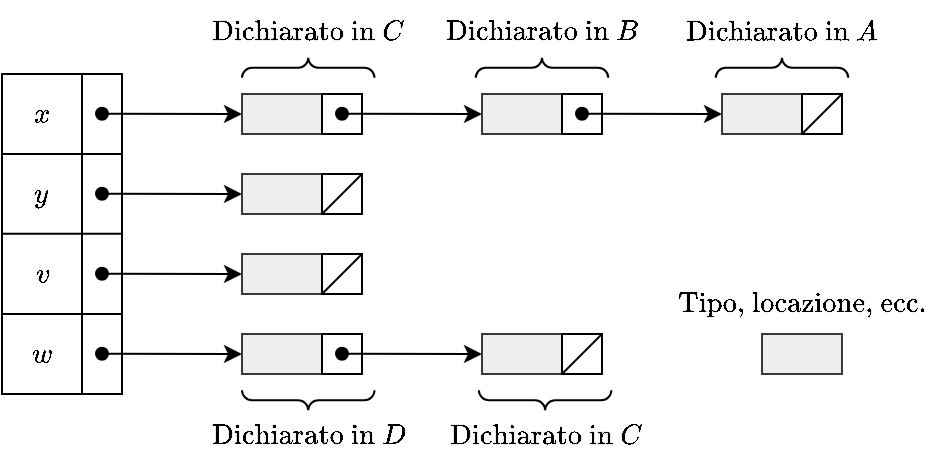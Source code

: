 <mxfile version="20.7.4" type="device"><diagram id="L7-STjLdlr2nI3EzWVXZ" name="Pagina-1"><mxGraphModel dx="700" dy="431" grid="1" gridSize="10" guides="1" tooltips="1" connect="1" arrows="1" fold="1" page="1" pageScale="1" pageWidth="827" pageHeight="1169" math="1" shadow="0"><root><mxCell id="0"/><mxCell id="1" parent="0"/><mxCell id="MuzLvIMsJn3BXusgWRDd-4" value="" style="rounded=0;whiteSpace=wrap;html=1;" vertex="1" parent="1"><mxGeometry x="280" y="160" width="40" height="160" as="geometry"/></mxCell><mxCell id="MuzLvIMsJn3BXusgWRDd-5" value="" style="rounded=0;whiteSpace=wrap;html=1;" vertex="1" parent="1"><mxGeometry x="320" y="160" width="20" height="160" as="geometry"/></mxCell><mxCell id="MuzLvIMsJn3BXusgWRDd-6" value="" style="endArrow=none;html=1;rounded=0;" edge="1" parent="1"><mxGeometry width="50" height="50" relative="1" as="geometry"><mxPoint x="280" y="200" as="sourcePoint"/><mxPoint x="340" y="200" as="targetPoint"/></mxGeometry></mxCell><mxCell id="MuzLvIMsJn3BXusgWRDd-10" value="" style="endArrow=none;html=1;rounded=0;" edge="1" parent="1"><mxGeometry width="50" height="50" relative="1" as="geometry"><mxPoint x="280" y="239.86" as="sourcePoint"/><mxPoint x="340" y="239.86" as="targetPoint"/></mxGeometry></mxCell><mxCell id="MuzLvIMsJn3BXusgWRDd-11" value="" style="endArrow=none;html=1;rounded=0;" edge="1" parent="1"><mxGeometry width="50" height="50" relative="1" as="geometry"><mxPoint x="280" y="280" as="sourcePoint"/><mxPoint x="340" y="280" as="targetPoint"/></mxGeometry></mxCell><mxCell id="MuzLvIMsJn3BXusgWRDd-13" value="$$x$$" style="text;html=1;strokeColor=none;fillColor=none;align=center;verticalAlign=middle;whiteSpace=wrap;rounded=0;" vertex="1" parent="1"><mxGeometry x="280" y="160" width="40" height="40" as="geometry"/></mxCell><mxCell id="MuzLvIMsJn3BXusgWRDd-14" value="$$y$$" style="text;html=1;strokeColor=none;fillColor=none;align=center;verticalAlign=middle;whiteSpace=wrap;rounded=0;" vertex="1" parent="1"><mxGeometry x="280" y="200" width="40" height="40" as="geometry"/></mxCell><mxCell id="MuzLvIMsJn3BXusgWRDd-15" value="$$v$$" style="text;html=1;strokeColor=none;fillColor=none;align=center;verticalAlign=middle;whiteSpace=wrap;rounded=0;" vertex="1" parent="1"><mxGeometry x="280" y="240" width="40" height="40" as="geometry"/></mxCell><mxCell id="MuzLvIMsJn3BXusgWRDd-16" value="$$w$$" style="text;html=1;strokeColor=none;fillColor=none;align=center;verticalAlign=middle;whiteSpace=wrap;rounded=0;" vertex="1" parent="1"><mxGeometry x="280" y="280" width="40" height="40" as="geometry"/></mxCell><mxCell id="MuzLvIMsJn3BXusgWRDd-17" value="" style="endArrow=classic;html=1;rounded=0;startArrow=oval;startFill=1;" edge="1" parent="1"><mxGeometry width="50" height="50" relative="1" as="geometry"><mxPoint x="330" y="179.86" as="sourcePoint"/><mxPoint x="400" y="180" as="targetPoint"/></mxGeometry></mxCell><mxCell id="MuzLvIMsJn3BXusgWRDd-18" value="" style="endArrow=classic;html=1;rounded=0;startArrow=oval;startFill=1;" edge="1" parent="1"><mxGeometry width="50" height="50" relative="1" as="geometry"><mxPoint x="330" y="219.86" as="sourcePoint"/><mxPoint x="400" y="220" as="targetPoint"/></mxGeometry></mxCell><mxCell id="MuzLvIMsJn3BXusgWRDd-19" value="" style="endArrow=classic;html=1;rounded=0;startArrow=oval;startFill=1;" edge="1" parent="1"><mxGeometry width="50" height="50" relative="1" as="geometry"><mxPoint x="330" y="259.86" as="sourcePoint"/><mxPoint x="400" y="260" as="targetPoint"/></mxGeometry></mxCell><mxCell id="MuzLvIMsJn3BXusgWRDd-20" value="" style="endArrow=classic;html=1;rounded=0;startArrow=oval;startFill=1;" edge="1" parent="1"><mxGeometry width="50" height="50" relative="1" as="geometry"><mxPoint x="330" y="299.86" as="sourcePoint"/><mxPoint x="400" y="300" as="targetPoint"/></mxGeometry></mxCell><mxCell id="MuzLvIMsJn3BXusgWRDd-21" value="" style="rounded=0;whiteSpace=wrap;html=1;fillColor=#eeeeee;strokeColor=#36393d;" vertex="1" parent="1"><mxGeometry x="400" y="170" width="40" height="20" as="geometry"/></mxCell><mxCell id="MuzLvIMsJn3BXusgWRDd-22" value="" style="rounded=0;whiteSpace=wrap;html=1;" vertex="1" parent="1"><mxGeometry x="440" y="170" width="20" height="20" as="geometry"/></mxCell><mxCell id="MuzLvIMsJn3BXusgWRDd-23" value="" style="rounded=0;whiteSpace=wrap;html=1;fillColor=#eeeeee;strokeColor=#36393d;" vertex="1" parent="1"><mxGeometry x="400" y="210" width="40" height="20" as="geometry"/></mxCell><mxCell id="MuzLvIMsJn3BXusgWRDd-24" value="" style="rounded=0;whiteSpace=wrap;html=1;" vertex="1" parent="1"><mxGeometry x="440" y="210" width="20" height="20" as="geometry"/></mxCell><mxCell id="MuzLvIMsJn3BXusgWRDd-25" value="" style="rounded=0;whiteSpace=wrap;html=1;fillColor=#eeeeee;strokeColor=#36393d;" vertex="1" parent="1"><mxGeometry x="400" y="250" width="40" height="20" as="geometry"/></mxCell><mxCell id="MuzLvIMsJn3BXusgWRDd-26" value="" style="rounded=0;whiteSpace=wrap;html=1;" vertex="1" parent="1"><mxGeometry x="440" y="250" width="20" height="20" as="geometry"/></mxCell><mxCell id="MuzLvIMsJn3BXusgWRDd-27" value="" style="rounded=0;whiteSpace=wrap;html=1;fillColor=#eeeeee;strokeColor=#36393d;" vertex="1" parent="1"><mxGeometry x="400" y="290" width="40" height="20" as="geometry"/></mxCell><mxCell id="MuzLvIMsJn3BXusgWRDd-28" value="" style="rounded=0;whiteSpace=wrap;html=1;" vertex="1" parent="1"><mxGeometry x="440" y="290" width="20" height="20" as="geometry"/></mxCell><mxCell id="MuzLvIMsJn3BXusgWRDd-29" value="" style="endArrow=none;html=1;rounded=0;" edge="1" parent="1"><mxGeometry width="50" height="50" relative="1" as="geometry"><mxPoint x="440" y="230" as="sourcePoint"/><mxPoint x="460" y="210" as="targetPoint"/></mxGeometry></mxCell><mxCell id="MuzLvIMsJn3BXusgWRDd-30" value="" style="endArrow=none;html=1;rounded=0;" edge="1" parent="1"><mxGeometry width="50" height="50" relative="1" as="geometry"><mxPoint x="440" y="270" as="sourcePoint"/><mxPoint x="460" y="250" as="targetPoint"/></mxGeometry></mxCell><mxCell id="MuzLvIMsJn3BXusgWRDd-31" value="" style="endArrow=classic;html=1;rounded=0;startArrow=oval;startFill=1;" edge="1" parent="1"><mxGeometry width="50" height="50" relative="1" as="geometry"><mxPoint x="450" y="179.86" as="sourcePoint"/><mxPoint x="520" y="180" as="targetPoint"/></mxGeometry></mxCell><mxCell id="MuzLvIMsJn3BXusgWRDd-32" value="" style="endArrow=classic;html=1;rounded=0;startArrow=oval;startFill=1;" edge="1" parent="1"><mxGeometry width="50" height="50" relative="1" as="geometry"><mxPoint x="450" y="299.86" as="sourcePoint"/><mxPoint x="520" y="300" as="targetPoint"/></mxGeometry></mxCell><mxCell id="MuzLvIMsJn3BXusgWRDd-33" value="" style="rounded=0;whiteSpace=wrap;html=1;fillColor=#eeeeee;strokeColor=#36393d;" vertex="1" parent="1"><mxGeometry x="520" y="290" width="40" height="20" as="geometry"/></mxCell><mxCell id="MuzLvIMsJn3BXusgWRDd-34" value="" style="rounded=0;whiteSpace=wrap;html=1;" vertex="1" parent="1"><mxGeometry x="560" y="290" width="20" height="20" as="geometry"/></mxCell><mxCell id="MuzLvIMsJn3BXusgWRDd-35" value="" style="endArrow=none;html=1;rounded=0;" edge="1" parent="1"><mxGeometry width="50" height="50" relative="1" as="geometry"><mxPoint x="560" y="310" as="sourcePoint"/><mxPoint x="580" y="290" as="targetPoint"/></mxGeometry></mxCell><mxCell id="MuzLvIMsJn3BXusgWRDd-36" value="" style="rounded=0;whiteSpace=wrap;html=1;fillColor=#eeeeee;strokeColor=#36393d;" vertex="1" parent="1"><mxGeometry x="520" y="170" width="40" height="20" as="geometry"/></mxCell><mxCell id="MuzLvIMsJn3BXusgWRDd-37" value="" style="rounded=0;whiteSpace=wrap;html=1;" vertex="1" parent="1"><mxGeometry x="560" y="170" width="20" height="20" as="geometry"/></mxCell><mxCell id="MuzLvIMsJn3BXusgWRDd-39" value="" style="endArrow=classic;html=1;rounded=0;startArrow=oval;startFill=1;" edge="1" parent="1"><mxGeometry width="50" height="50" relative="1" as="geometry"><mxPoint x="570" y="179.86" as="sourcePoint"/><mxPoint x="640" y="180" as="targetPoint"/></mxGeometry></mxCell><mxCell id="MuzLvIMsJn3BXusgWRDd-40" value="" style="rounded=0;whiteSpace=wrap;html=1;fillColor=#eeeeee;strokeColor=#36393d;" vertex="1" parent="1"><mxGeometry x="640" y="170" width="40" height="20" as="geometry"/></mxCell><mxCell id="MuzLvIMsJn3BXusgWRDd-41" value="" style="rounded=0;whiteSpace=wrap;html=1;" vertex="1" parent="1"><mxGeometry x="680" y="170" width="20" height="20" as="geometry"/></mxCell><mxCell id="MuzLvIMsJn3BXusgWRDd-42" value="" style="endArrow=none;html=1;rounded=0;" edge="1" parent="1"><mxGeometry width="50" height="50" relative="1" as="geometry"><mxPoint x="680" y="190" as="sourcePoint"/><mxPoint x="700" y="170" as="targetPoint"/></mxGeometry></mxCell><mxCell id="MuzLvIMsJn3BXusgWRDd-43" value="" style="rounded=0;whiteSpace=wrap;html=1;fillColor=#eeeeee;strokeColor=#36393d;" vertex="1" parent="1"><mxGeometry x="660" y="290" width="40" height="20" as="geometry"/></mxCell><mxCell id="MuzLvIMsJn3BXusgWRDd-44" value="" style="labelPosition=right;align=left;strokeWidth=1;shape=mxgraph.mockup.markup.curlyBrace;html=1;shadow=0;dashed=0;direction=north;rotation=-90;" vertex="1" parent="1"><mxGeometry x="428.13" y="290" width="10" height="66.25" as="geometry"/></mxCell><mxCell id="MuzLvIMsJn3BXusgWRDd-45" value="$$\text{Dichiarato in } D$$" style="text;html=1;strokeColor=none;fillColor=none;align=center;verticalAlign=middle;whiteSpace=wrap;rounded=0;" vertex="1" parent="1"><mxGeometry x="381.56" y="326.25" width="103.13" height="30" as="geometry"/></mxCell><mxCell id="MuzLvIMsJn3BXusgWRDd-46" value="" style="labelPosition=right;align=left;strokeWidth=1;shape=mxgraph.mockup.markup.curlyBrace;html=1;shadow=0;dashed=0;direction=north;rotation=-90;" vertex="1" parent="1"><mxGeometry x="546.57" y="290" width="10" height="66.25" as="geometry"/></mxCell><mxCell id="MuzLvIMsJn3BXusgWRDd-48" value="$$\text{Dichiarato in } C$$" style="text;html=1;strokeColor=none;fillColor=none;align=center;verticalAlign=middle;whiteSpace=wrap;rounded=0;" vertex="1" parent="1"><mxGeometry x="521.57" y="326.25" width="60" height="30" as="geometry"/></mxCell><mxCell id="MuzLvIMsJn3BXusgWRDd-49" value="" style="labelPosition=right;align=left;strokeWidth=1;shape=mxgraph.mockup.markup.curlyBrace;html=1;shadow=0;dashed=0;direction=north;rotation=90;" vertex="1" parent="1"><mxGeometry x="428.13" y="123.75" width="10" height="66.25" as="geometry"/></mxCell><mxCell id="MuzLvIMsJn3BXusgWRDd-50" value="$$\text{Dichiarato in } C$$" style="text;html=1;strokeColor=none;fillColor=none;align=center;verticalAlign=middle;whiteSpace=wrap;rounded=0;" vertex="1" parent="1"><mxGeometry x="403.13" y="123.75" width="60" height="30" as="geometry"/></mxCell><mxCell id="MuzLvIMsJn3BXusgWRDd-51" value="" style="labelPosition=right;align=left;strokeWidth=1;shape=mxgraph.mockup.markup.curlyBrace;html=1;shadow=0;dashed=0;direction=north;rotation=90;" vertex="1" parent="1"><mxGeometry x="545" y="123.75" width="10" height="66.25" as="geometry"/></mxCell><mxCell id="MuzLvIMsJn3BXusgWRDd-52" value="$$\text{Dichiarato in } B$$" style="text;html=1;strokeColor=none;fillColor=none;align=center;verticalAlign=middle;whiteSpace=wrap;rounded=0;" vertex="1" parent="1"><mxGeometry x="520" y="123.75" width="60" height="30" as="geometry"/></mxCell><mxCell id="MuzLvIMsJn3BXusgWRDd-53" value="" style="labelPosition=right;align=left;strokeWidth=1;shape=mxgraph.mockup.markup.curlyBrace;html=1;shadow=0;dashed=0;direction=north;rotation=90;" vertex="1" parent="1"><mxGeometry x="665" y="123.75" width="10" height="66.25" as="geometry"/></mxCell><mxCell id="MuzLvIMsJn3BXusgWRDd-54" value="$$\text{Dichiarato in } A$$" style="text;html=1;strokeColor=none;fillColor=none;align=center;verticalAlign=middle;whiteSpace=wrap;rounded=0;" vertex="1" parent="1"><mxGeometry x="640" y="123.75" width="60" height="30" as="geometry"/></mxCell><mxCell id="MuzLvIMsJn3BXusgWRDd-55" value="$$\text{Tipo, locazione, ecc.}$$" style="text;html=1;strokeColor=none;fillColor=none;align=center;verticalAlign=middle;whiteSpace=wrap;rounded=0;" vertex="1" parent="1"><mxGeometry x="615" y="260" width="130" height="30" as="geometry"/></mxCell></root></mxGraphModel></diagram></mxfile>